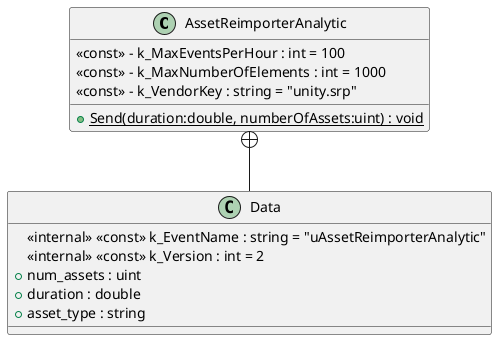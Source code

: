 @startuml
class AssetReimporterAnalytic {
    <<const>> - k_MaxEventsPerHour : int = 100
    <<const>> - k_MaxNumberOfElements : int = 1000
    <<const>> - k_VendorKey : string = "unity.srp"
    + {static} Send(duration:double, numberOfAssets:uint) : void
}
class Data {
    <<internal>> <<const>> k_EventName : string = "uAssetReimporterAnalytic"
    <<internal>> <<const>> k_Version : int = 2
    + num_assets : uint
    + duration : double
    + asset_type : string
}
AssetReimporterAnalytic +-- Data
@enduml
